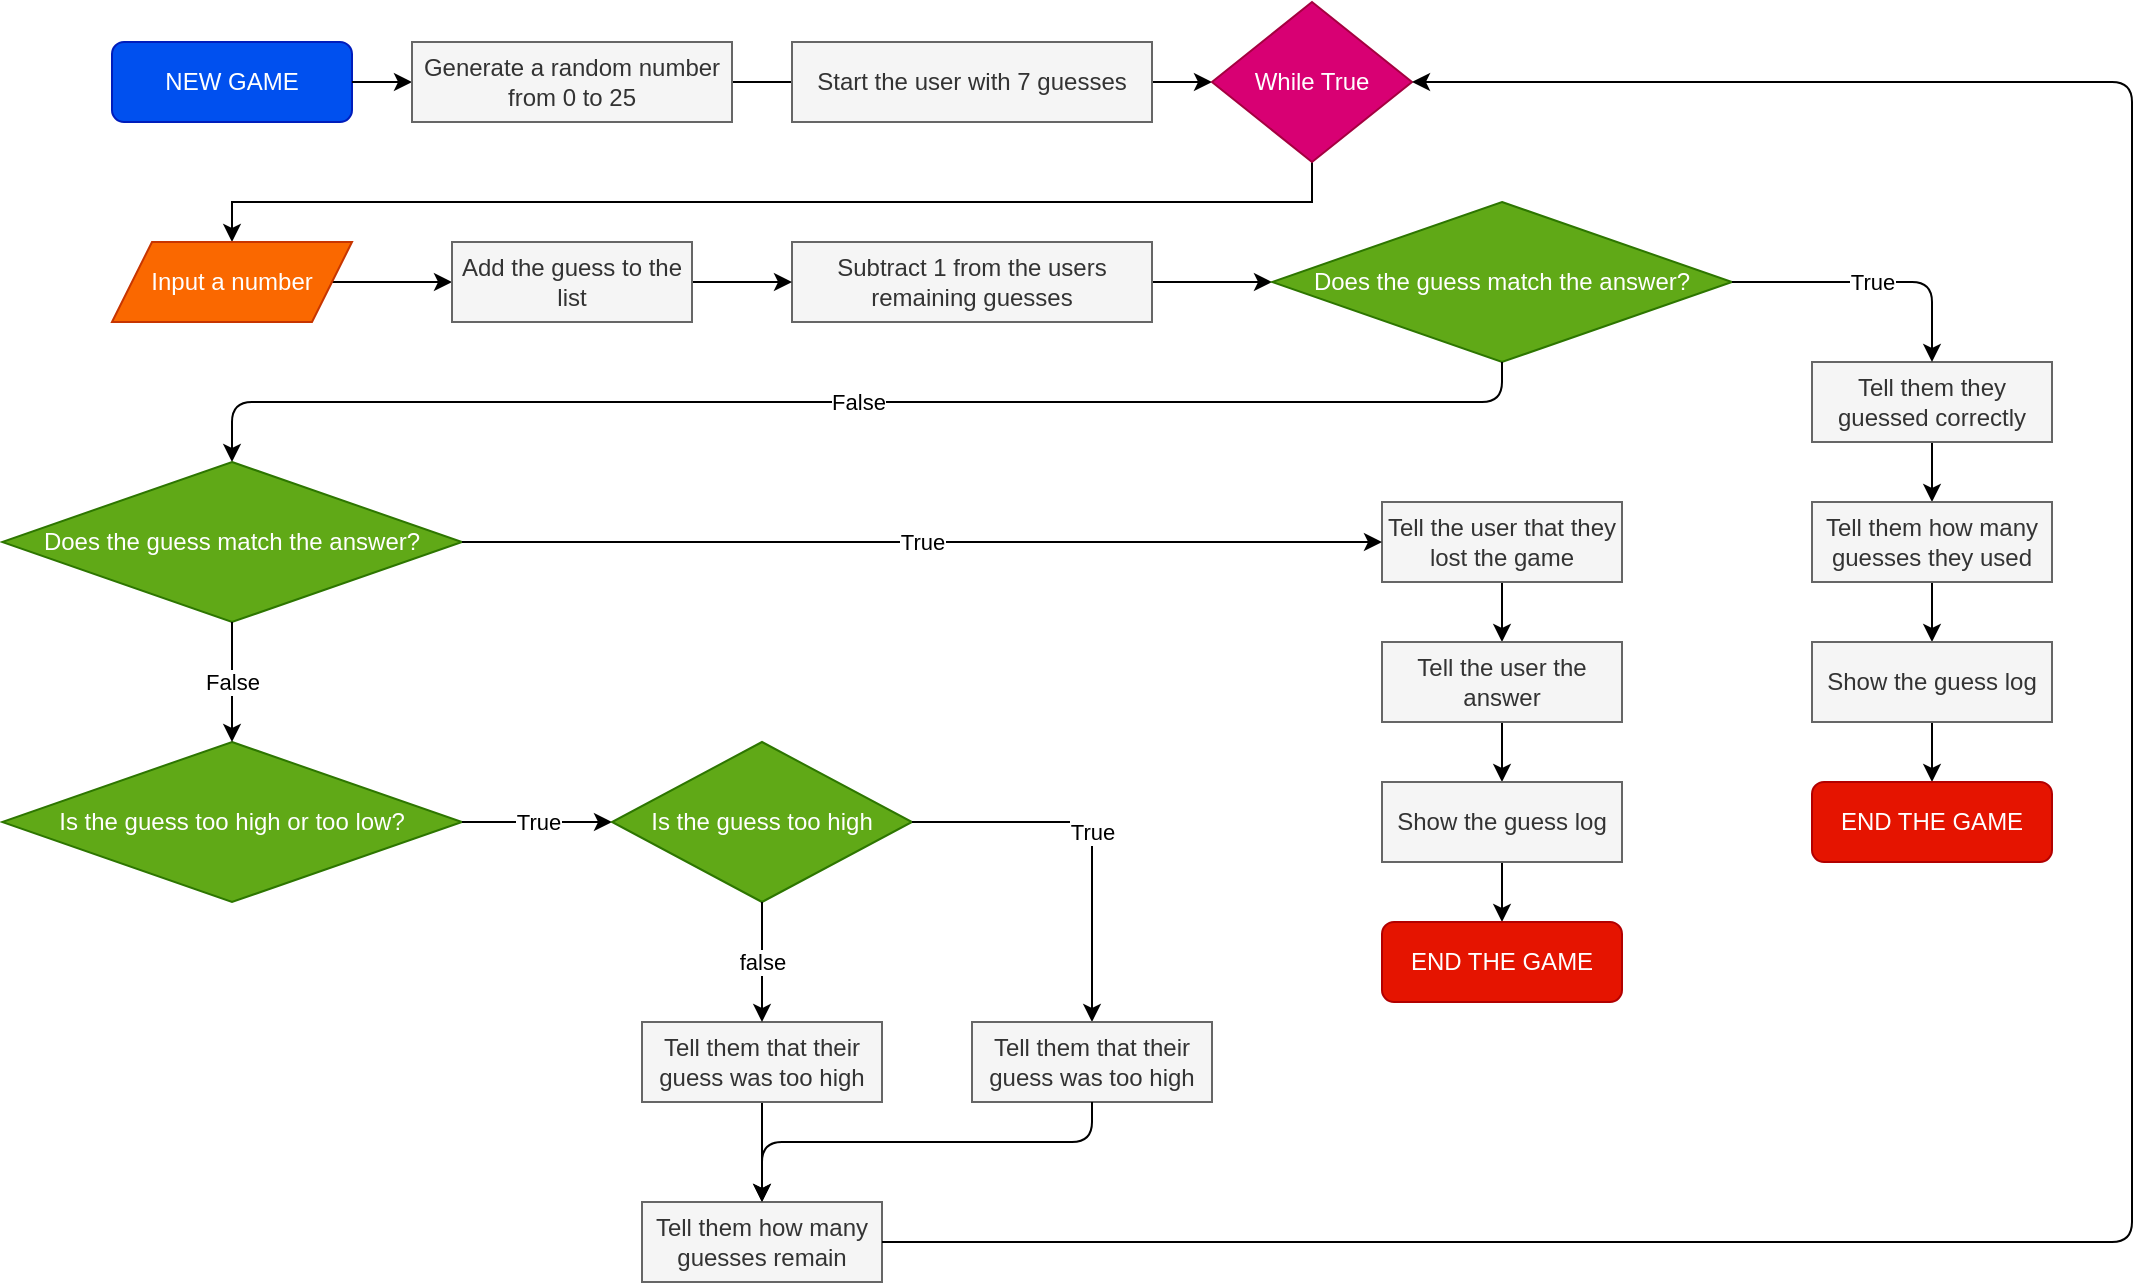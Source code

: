 <mxfile version="14.6.1" type="github"><diagram id="C5RBs43oDa-KdzZeNtuy" name="Page-1"><mxGraphModel dx="1422" dy="776" grid="1" gridSize="10" guides="1" tooltips="1" connect="1" arrows="1" fold="1" page="1" pageScale="1" pageWidth="1200" pageHeight="900" math="0" shadow="0"><root><mxCell id="WIyWlLk6GJQsqaUBKTNV-0"/><mxCell id="WIyWlLk6GJQsqaUBKTNV-1" parent="WIyWlLk6GJQsqaUBKTNV-0"/><mxCell id="WIyWlLk6GJQsqaUBKTNV-3" value="NEW GAME" style="rounded=1;whiteSpace=wrap;html=1;fontSize=12;glass=0;strokeWidth=1;shadow=0;fillColor=#0050ef;strokeColor=#001DBC;fontColor=#ffffff;" parent="WIyWlLk6GJQsqaUBKTNV-1" vertex="1"><mxGeometry x="123" y="150" width="120" height="40" as="geometry"/></mxCell><mxCell id="mfid4Y8K5Md8ElJTKvUk-0" value="" style="endArrow=classic;html=1;exitX=1;exitY=0.5;exitDx=0;exitDy=0;entryX=0;entryY=0.5;entryDx=0;entryDy=0;" edge="1" parent="WIyWlLk6GJQsqaUBKTNV-1" source="WIyWlLk6GJQsqaUBKTNV-3" target="mfid4Y8K5Md8ElJTKvUk-2"><mxGeometry width="50" height="50" relative="1" as="geometry"><mxPoint x="363" y="480" as="sourcePoint"/><mxPoint x="193" y="230" as="targetPoint"/></mxGeometry></mxCell><mxCell id="mfid4Y8K5Md8ElJTKvUk-4" value="" style="edgeStyle=orthogonalEdgeStyle;rounded=0;orthogonalLoop=1;jettySize=auto;html=1;exitX=1;exitY=0.5;exitDx=0;exitDy=0;entryX=0;entryY=0.5;entryDx=0;entryDy=0;" edge="1" parent="WIyWlLk6GJQsqaUBKTNV-1" source="mfid4Y8K5Md8ElJTKvUk-2" target="mfid4Y8K5Md8ElJTKvUk-3"><mxGeometry relative="1" as="geometry"><Array as="points"><mxPoint x="493" y="170"/><mxPoint x="493" y="170"/></Array></mxGeometry></mxCell><mxCell id="mfid4Y8K5Md8ElJTKvUk-2" value="Generate a random number from 0 to 25" style="rounded=0;whiteSpace=wrap;html=1;fillColor=#f5f5f5;strokeColor=#666666;fontColor=#333333;" vertex="1" parent="WIyWlLk6GJQsqaUBKTNV-1"><mxGeometry x="273" y="150" width="160" height="40" as="geometry"/></mxCell><mxCell id="mfid4Y8K5Md8ElJTKvUk-8" value="" style="edgeStyle=orthogonalEdgeStyle;rounded=0;orthogonalLoop=1;jettySize=auto;html=1;exitX=1;exitY=0.5;exitDx=0;exitDy=0;entryX=0;entryY=0.5;entryDx=0;entryDy=0;" edge="1" parent="WIyWlLk6GJQsqaUBKTNV-1" source="mfid4Y8K5Md8ElJTKvUk-3" target="mfid4Y8K5Md8ElJTKvUk-7"><mxGeometry relative="1" as="geometry"/></mxCell><mxCell id="mfid4Y8K5Md8ElJTKvUk-3" value="Start the user with 7 guesses" style="rounded=0;whiteSpace=wrap;html=1;fillColor=#f5f5f5;strokeColor=#666666;fontColor=#333333;" vertex="1" parent="WIyWlLk6GJQsqaUBKTNV-1"><mxGeometry x="463" y="150" width="180" height="40" as="geometry"/></mxCell><mxCell id="mfid4Y8K5Md8ElJTKvUk-10" value="" style="edgeStyle=orthogonalEdgeStyle;rounded=0;orthogonalLoop=1;jettySize=auto;html=1;exitX=0.5;exitY=1;exitDx=0;exitDy=0;" edge="1" parent="WIyWlLk6GJQsqaUBKTNV-1" source="mfid4Y8K5Md8ElJTKvUk-7" target="mfid4Y8K5Md8ElJTKvUk-9"><mxGeometry relative="1" as="geometry"/></mxCell><mxCell id="mfid4Y8K5Md8ElJTKvUk-7" value="While True" style="rhombus;whiteSpace=wrap;html=1;fillColor=#d80073;strokeColor=#A50040;fontColor=#ffffff;" vertex="1" parent="WIyWlLk6GJQsqaUBKTNV-1"><mxGeometry x="673" y="130" width="100" height="80" as="geometry"/></mxCell><mxCell id="mfid4Y8K5Md8ElJTKvUk-14" value="" style="edgeStyle=orthogonalEdgeStyle;rounded=0;orthogonalLoop=1;jettySize=auto;html=1;entryX=0;entryY=0.5;entryDx=0;entryDy=0;exitX=1;exitY=0.5;exitDx=0;exitDy=0;" edge="1" parent="WIyWlLk6GJQsqaUBKTNV-1" source="mfid4Y8K5Md8ElJTKvUk-9" target="mfid4Y8K5Md8ElJTKvUk-13"><mxGeometry relative="1" as="geometry"/></mxCell><mxCell id="mfid4Y8K5Md8ElJTKvUk-9" value="Input a number" style="shape=parallelogram;perimeter=parallelogramPerimeter;whiteSpace=wrap;html=1;fixedSize=1;fillColor=#fa6800;strokeColor=#C73500;fontColor=#ffffff;" vertex="1" parent="WIyWlLk6GJQsqaUBKTNV-1"><mxGeometry x="123" y="250" width="120" height="40" as="geometry"/></mxCell><mxCell id="mfid4Y8K5Md8ElJTKvUk-17" value="" style="edgeStyle=orthogonalEdgeStyle;rounded=0;orthogonalLoop=1;jettySize=auto;html=1;exitX=1;exitY=0.5;exitDx=0;exitDy=0;entryX=0;entryY=0.5;entryDx=0;entryDy=0;" edge="1" parent="WIyWlLk6GJQsqaUBKTNV-1" source="mfid4Y8K5Md8ElJTKvUk-11" target="mfid4Y8K5Md8ElJTKvUk-16"><mxGeometry relative="1" as="geometry"/></mxCell><mxCell id="mfid4Y8K5Md8ElJTKvUk-11" value="Subtract 1 from the users remaining guesses" style="rounded=0;whiteSpace=wrap;html=1;fillColor=#f5f5f5;strokeColor=#666666;fontColor=#333333;" vertex="1" parent="WIyWlLk6GJQsqaUBKTNV-1"><mxGeometry x="463" y="250" width="180" height="40" as="geometry"/></mxCell><mxCell id="mfid4Y8K5Md8ElJTKvUk-15" value="" style="edgeStyle=orthogonalEdgeStyle;rounded=0;orthogonalLoop=1;jettySize=auto;html=1;exitX=1;exitY=0.5;exitDx=0;exitDy=0;entryX=0;entryY=0.5;entryDx=0;entryDy=0;" edge="1" parent="WIyWlLk6GJQsqaUBKTNV-1" source="mfid4Y8K5Md8ElJTKvUk-13" target="mfid4Y8K5Md8ElJTKvUk-11"><mxGeometry relative="1" as="geometry"/></mxCell><mxCell id="mfid4Y8K5Md8ElJTKvUk-13" value="Add the guess to the list" style="rounded=0;whiteSpace=wrap;html=1;fillColor=#f5f5f5;strokeColor=#666666;fontColor=#333333;" vertex="1" parent="WIyWlLk6GJQsqaUBKTNV-1"><mxGeometry x="293" y="250" width="120" height="40" as="geometry"/></mxCell><mxCell id="mfid4Y8K5Md8ElJTKvUk-16" value="Does the guess match the answer?" style="rhombus;whiteSpace=wrap;html=1;fillColor=#60a917;strokeColor=#2D7600;fontColor=#ffffff;" vertex="1" parent="WIyWlLk6GJQsqaUBKTNV-1"><mxGeometry x="703" y="230" width="230" height="80" as="geometry"/></mxCell><mxCell id="mfid4Y8K5Md8ElJTKvUk-22" value="" style="edgeStyle=orthogonalEdgeStyle;rounded=0;orthogonalLoop=1;jettySize=auto;html=1;exitX=0.5;exitY=1;exitDx=0;exitDy=0;" edge="1" parent="WIyWlLk6GJQsqaUBKTNV-1" source="mfid4Y8K5Md8ElJTKvUk-18" target="mfid4Y8K5Md8ElJTKvUk-21"><mxGeometry relative="1" as="geometry"/></mxCell><mxCell id="mfid4Y8K5Md8ElJTKvUk-18" value="Tell them they guessed correctly" style="rounded=0;whiteSpace=wrap;html=1;fillColor=#f5f5f5;strokeColor=#666666;fontColor=#333333;" vertex="1" parent="WIyWlLk6GJQsqaUBKTNV-1"><mxGeometry x="973" y="310" width="120" height="40" as="geometry"/></mxCell><mxCell id="mfid4Y8K5Md8ElJTKvUk-19" value="" style="endArrow=classic;html=1;exitX=1;exitY=0.5;exitDx=0;exitDy=0;entryX=0.5;entryY=0;entryDx=0;entryDy=0;" edge="1" parent="WIyWlLk6GJQsqaUBKTNV-1" source="mfid4Y8K5Md8ElJTKvUk-16" target="mfid4Y8K5Md8ElJTKvUk-18"><mxGeometry relative="1" as="geometry"><mxPoint x="423" y="790" as="sourcePoint"/><mxPoint x="523" y="790" as="targetPoint"/><Array as="points"><mxPoint x="1033" y="270"/></Array></mxGeometry></mxCell><mxCell id="mfid4Y8K5Md8ElJTKvUk-20" value="True" style="edgeLabel;resizable=0;html=1;align=center;verticalAlign=middle;" connectable="0" vertex="1" parent="mfid4Y8K5Md8ElJTKvUk-19"><mxGeometry relative="1" as="geometry"/></mxCell><mxCell id="mfid4Y8K5Md8ElJTKvUk-24" value="" style="edgeStyle=orthogonalEdgeStyle;rounded=0;orthogonalLoop=1;jettySize=auto;html=1;exitX=0.5;exitY=1;exitDx=0;exitDy=0;" edge="1" parent="WIyWlLk6GJQsqaUBKTNV-1" source="mfid4Y8K5Md8ElJTKvUk-21" target="mfid4Y8K5Md8ElJTKvUk-23"><mxGeometry relative="1" as="geometry"/></mxCell><mxCell id="mfid4Y8K5Md8ElJTKvUk-21" value="Tell them how many guesses they used" style="rounded=0;whiteSpace=wrap;html=1;fillColor=#f5f5f5;strokeColor=#666666;fontColor=#333333;" vertex="1" parent="WIyWlLk6GJQsqaUBKTNV-1"><mxGeometry x="973" y="380" width="120" height="40" as="geometry"/></mxCell><mxCell id="mfid4Y8K5Md8ElJTKvUk-26" value="" style="edgeStyle=orthogonalEdgeStyle;rounded=0;orthogonalLoop=1;jettySize=auto;html=1;" edge="1" parent="WIyWlLk6GJQsqaUBKTNV-1" source="mfid4Y8K5Md8ElJTKvUk-23" target="mfid4Y8K5Md8ElJTKvUk-25"><mxGeometry relative="1" as="geometry"/></mxCell><mxCell id="mfid4Y8K5Md8ElJTKvUk-23" value="Show the guess log" style="rounded=0;whiteSpace=wrap;html=1;fillColor=#f5f5f5;strokeColor=#666666;fontColor=#333333;" vertex="1" parent="WIyWlLk6GJQsqaUBKTNV-1"><mxGeometry x="973" y="450" width="120" height="40" as="geometry"/></mxCell><mxCell id="mfid4Y8K5Md8ElJTKvUk-25" value="END THE GAME" style="rounded=1;whiteSpace=wrap;html=1;fillColor=#e51400;strokeColor=#B20000;fontColor=#ffffff;" vertex="1" parent="WIyWlLk6GJQsqaUBKTNV-1"><mxGeometry x="973" y="520" width="120" height="40" as="geometry"/></mxCell><mxCell id="mfid4Y8K5Md8ElJTKvUk-27" value="" style="endArrow=classic;html=1;exitX=0.5;exitY=1;exitDx=0;exitDy=0;entryX=0.5;entryY=0;entryDx=0;entryDy=0;" edge="1" parent="WIyWlLk6GJQsqaUBKTNV-1" source="mfid4Y8K5Md8ElJTKvUk-16" target="mfid4Y8K5Md8ElJTKvUk-29"><mxGeometry relative="1" as="geometry"><mxPoint x="433" y="630" as="sourcePoint"/><mxPoint x="183" y="340" as="targetPoint"/><Array as="points"><mxPoint x="818" y="330"/><mxPoint x="183" y="330"/></Array></mxGeometry></mxCell><mxCell id="mfid4Y8K5Md8ElJTKvUk-28" value="False" style="edgeLabel;resizable=0;html=1;align=center;verticalAlign=middle;" connectable="0" vertex="1" parent="mfid4Y8K5Md8ElJTKvUk-27"><mxGeometry relative="1" as="geometry"/></mxCell><mxCell id="mfid4Y8K5Md8ElJTKvUk-29" value="Does the guess match the answer?" style="rhombus;whiteSpace=wrap;html=1;fillColor=#60a917;strokeColor=#2D7600;fontColor=#ffffff;" vertex="1" parent="WIyWlLk6GJQsqaUBKTNV-1"><mxGeometry x="68" y="360" width="230" height="80" as="geometry"/></mxCell><mxCell id="mfid4Y8K5Md8ElJTKvUk-34" value="" style="edgeStyle=orthogonalEdgeStyle;rounded=0;orthogonalLoop=1;jettySize=auto;html=1;" edge="1" parent="WIyWlLk6GJQsqaUBKTNV-1" source="mfid4Y8K5Md8ElJTKvUk-30" target="mfid4Y8K5Md8ElJTKvUk-33"><mxGeometry relative="1" as="geometry"/></mxCell><mxCell id="mfid4Y8K5Md8ElJTKvUk-30" value="Tell the user that they lost the game" style="rounded=0;whiteSpace=wrap;html=1;fillColor=#f5f5f5;strokeColor=#666666;fontColor=#333333;" vertex="1" parent="WIyWlLk6GJQsqaUBKTNV-1"><mxGeometry x="758" y="380" width="120" height="40" as="geometry"/></mxCell><mxCell id="mfid4Y8K5Md8ElJTKvUk-31" value="" style="endArrow=classic;html=1;exitX=1;exitY=0.5;exitDx=0;exitDy=0;entryX=0;entryY=0.5;entryDx=0;entryDy=0;" edge="1" parent="WIyWlLk6GJQsqaUBKTNV-1" source="mfid4Y8K5Md8ElJTKvUk-29" target="mfid4Y8K5Md8ElJTKvUk-30"><mxGeometry relative="1" as="geometry"><mxPoint x="283" y="470" as="sourcePoint"/><mxPoint x="383" y="470" as="targetPoint"/></mxGeometry></mxCell><mxCell id="mfid4Y8K5Md8ElJTKvUk-32" value="True" style="edgeLabel;resizable=0;html=1;align=center;verticalAlign=middle;" connectable="0" vertex="1" parent="mfid4Y8K5Md8ElJTKvUk-31"><mxGeometry relative="1" as="geometry"/></mxCell><mxCell id="mfid4Y8K5Md8ElJTKvUk-36" value="" style="edgeStyle=orthogonalEdgeStyle;rounded=0;orthogonalLoop=1;jettySize=auto;html=1;" edge="1" parent="WIyWlLk6GJQsqaUBKTNV-1" source="mfid4Y8K5Md8ElJTKvUk-33" target="mfid4Y8K5Md8ElJTKvUk-35"><mxGeometry relative="1" as="geometry"/></mxCell><mxCell id="mfid4Y8K5Md8ElJTKvUk-33" value="Tell the user the answer" style="rounded=0;whiteSpace=wrap;html=1;fillColor=#f5f5f5;strokeColor=#666666;fontColor=#333333;" vertex="1" parent="WIyWlLk6GJQsqaUBKTNV-1"><mxGeometry x="758" y="450" width="120" height="40" as="geometry"/></mxCell><mxCell id="mfid4Y8K5Md8ElJTKvUk-38" value="" style="edgeStyle=orthogonalEdgeStyle;rounded=0;orthogonalLoop=1;jettySize=auto;html=1;" edge="1" parent="WIyWlLk6GJQsqaUBKTNV-1" source="mfid4Y8K5Md8ElJTKvUk-35" target="mfid4Y8K5Md8ElJTKvUk-37"><mxGeometry relative="1" as="geometry"/></mxCell><mxCell id="mfid4Y8K5Md8ElJTKvUk-35" value="Show the guess log" style="rounded=0;whiteSpace=wrap;html=1;fillColor=#f5f5f5;strokeColor=#666666;fontColor=#333333;" vertex="1" parent="WIyWlLk6GJQsqaUBKTNV-1"><mxGeometry x="758" y="520" width="120" height="40" as="geometry"/></mxCell><mxCell id="mfid4Y8K5Md8ElJTKvUk-37" value="END THE GAME" style="rounded=1;whiteSpace=wrap;html=1;fillColor=#e51400;strokeColor=#B20000;fontColor=#ffffff;" vertex="1" parent="WIyWlLk6GJQsqaUBKTNV-1"><mxGeometry x="758" y="590" width="120" height="40" as="geometry"/></mxCell><mxCell id="mfid4Y8K5Md8ElJTKvUk-40" value="Is the guess too high or too low?" style="rhombus;whiteSpace=wrap;html=1;fillColor=#60a917;strokeColor=#2D7600;fontColor=#ffffff;" vertex="1" parent="WIyWlLk6GJQsqaUBKTNV-1"><mxGeometry x="68" y="500" width="230" height="80" as="geometry"/></mxCell><mxCell id="mfid4Y8K5Md8ElJTKvUk-42" value="" style="endArrow=classic;html=1;exitX=0.5;exitY=1;exitDx=0;exitDy=0;" edge="1" parent="WIyWlLk6GJQsqaUBKTNV-1" source="mfid4Y8K5Md8ElJTKvUk-29" target="mfid4Y8K5Md8ElJTKvUk-40"><mxGeometry relative="1" as="geometry"><mxPoint x="453" y="570" as="sourcePoint"/><mxPoint x="553" y="570" as="targetPoint"/></mxGeometry></mxCell><mxCell id="mfid4Y8K5Md8ElJTKvUk-43" value="False" style="edgeLabel;resizable=0;html=1;align=center;verticalAlign=middle;" connectable="0" vertex="1" parent="mfid4Y8K5Md8ElJTKvUk-42"><mxGeometry relative="1" as="geometry"/></mxCell><mxCell id="mfid4Y8K5Md8ElJTKvUk-44" value="" style="endArrow=classic;html=1;exitX=1;exitY=0.5;exitDx=0;exitDy=0;" edge="1" parent="WIyWlLk6GJQsqaUBKTNV-1" source="mfid4Y8K5Md8ElJTKvUk-40" target="mfid4Y8K5Md8ElJTKvUk-46"><mxGeometry relative="1" as="geometry"><mxPoint x="293" y="640" as="sourcePoint"/><mxPoint x="343" y="670" as="targetPoint"/></mxGeometry></mxCell><mxCell id="mfid4Y8K5Md8ElJTKvUk-45" value="True" style="edgeLabel;resizable=0;html=1;align=center;verticalAlign=middle;" connectable="0" vertex="1" parent="mfid4Y8K5Md8ElJTKvUk-44"><mxGeometry relative="1" as="geometry"/></mxCell><mxCell id="mfid4Y8K5Md8ElJTKvUk-46" value="Is the guess too high" style="rhombus;whiteSpace=wrap;html=1;fillColor=#60a917;strokeColor=#2D7600;fontColor=#ffffff;" vertex="1" parent="WIyWlLk6GJQsqaUBKTNV-1"><mxGeometry x="373" y="500" width="150" height="80" as="geometry"/></mxCell><mxCell id="mfid4Y8K5Md8ElJTKvUk-47" value="" style="endArrow=classic;html=1;exitX=1;exitY=0.5;exitDx=0;exitDy=0;entryX=0.5;entryY=0;entryDx=0;entryDy=0;" edge="1" parent="WIyWlLk6GJQsqaUBKTNV-1" source="mfid4Y8K5Md8ElJTKvUk-46" target="mfid4Y8K5Md8ElJTKvUk-49"><mxGeometry relative="1" as="geometry"><mxPoint x="308" y="550" as="sourcePoint"/><mxPoint x="573" y="540" as="targetPoint"/><Array as="points"><mxPoint x="613" y="540"/></Array></mxGeometry></mxCell><mxCell id="mfid4Y8K5Md8ElJTKvUk-48" value="True" style="edgeLabel;resizable=0;html=1;align=center;verticalAlign=middle;" connectable="0" vertex="1" parent="mfid4Y8K5Md8ElJTKvUk-47"><mxGeometry relative="1" as="geometry"/></mxCell><mxCell id="mfid4Y8K5Md8ElJTKvUk-49" value="Tell them that their guess was too high" style="rounded=0;whiteSpace=wrap;html=1;fillColor=#f5f5f5;strokeColor=#666666;fontColor=#333333;" vertex="1" parent="WIyWlLk6GJQsqaUBKTNV-1"><mxGeometry x="553" y="640" width="120" height="40" as="geometry"/></mxCell><mxCell id="mfid4Y8K5Md8ElJTKvUk-55" value="" style="edgeStyle=orthogonalEdgeStyle;rounded=0;orthogonalLoop=1;jettySize=auto;html=1;" edge="1" parent="WIyWlLk6GJQsqaUBKTNV-1" source="mfid4Y8K5Md8ElJTKvUk-50" target="mfid4Y8K5Md8ElJTKvUk-54"><mxGeometry relative="1" as="geometry"/></mxCell><mxCell id="mfid4Y8K5Md8ElJTKvUk-50" value="Tell them that their guess was too high" style="rounded=0;whiteSpace=wrap;html=1;fillColor=#f5f5f5;strokeColor=#666666;fontColor=#333333;" vertex="1" parent="WIyWlLk6GJQsqaUBKTNV-1"><mxGeometry x="388" y="640" width="120" height="40" as="geometry"/></mxCell><mxCell id="mfid4Y8K5Md8ElJTKvUk-52" value="" style="endArrow=classic;html=1;exitX=0.5;exitY=1;exitDx=0;exitDy=0;entryX=0.5;entryY=0;entryDx=0;entryDy=0;" edge="1" parent="WIyWlLk6GJQsqaUBKTNV-1" source="mfid4Y8K5Md8ElJTKvUk-46" target="mfid4Y8K5Md8ElJTKvUk-50"><mxGeometry relative="1" as="geometry"><mxPoint x="533" y="550" as="sourcePoint"/><mxPoint x="593" y="550" as="targetPoint"/><Array as="points"><mxPoint x="448" y="610"/></Array></mxGeometry></mxCell><mxCell id="mfid4Y8K5Md8ElJTKvUk-53" value="false" style="edgeLabel;resizable=0;html=1;align=center;verticalAlign=middle;" connectable="0" vertex="1" parent="mfid4Y8K5Md8ElJTKvUk-52"><mxGeometry relative="1" as="geometry"/></mxCell><mxCell id="mfid4Y8K5Md8ElJTKvUk-54" value="Tell them how many guesses remain" style="rounded=0;whiteSpace=wrap;html=1;fillColor=#f5f5f5;strokeColor=#666666;fontColor=#333333;" vertex="1" parent="WIyWlLk6GJQsqaUBKTNV-1"><mxGeometry x="388" y="730" width="120" height="40" as="geometry"/></mxCell><mxCell id="mfid4Y8K5Md8ElJTKvUk-56" value="" style="endArrow=classic;html=1;exitX=0.5;exitY=1;exitDx=0;exitDy=0;entryX=0.5;entryY=0;entryDx=0;entryDy=0;" edge="1" parent="WIyWlLk6GJQsqaUBKTNV-1" source="mfid4Y8K5Md8ElJTKvUk-49" target="mfid4Y8K5Md8ElJTKvUk-54"><mxGeometry width="50" height="50" relative="1" as="geometry"><mxPoint x="583" y="620" as="sourcePoint"/><mxPoint x="633" y="570" as="targetPoint"/><Array as="points"><mxPoint x="613" y="700"/><mxPoint x="448" y="700"/></Array></mxGeometry></mxCell><mxCell id="mfid4Y8K5Md8ElJTKvUk-57" value="" style="endArrow=classic;html=1;exitX=1;exitY=0.5;exitDx=0;exitDy=0;entryX=1;entryY=0.5;entryDx=0;entryDy=0;" edge="1" parent="WIyWlLk6GJQsqaUBKTNV-1" source="mfid4Y8K5Md8ElJTKvUk-54" target="mfid4Y8K5Md8ElJTKvUk-7"><mxGeometry width="50" height="50" relative="1" as="geometry"><mxPoint x="553" y="630" as="sourcePoint"/><mxPoint x="1193" y="750" as="targetPoint"/><Array as="points"><mxPoint x="1133" y="750"/><mxPoint x="1133" y="170"/></Array></mxGeometry></mxCell></root></mxGraphModel></diagram></mxfile>
